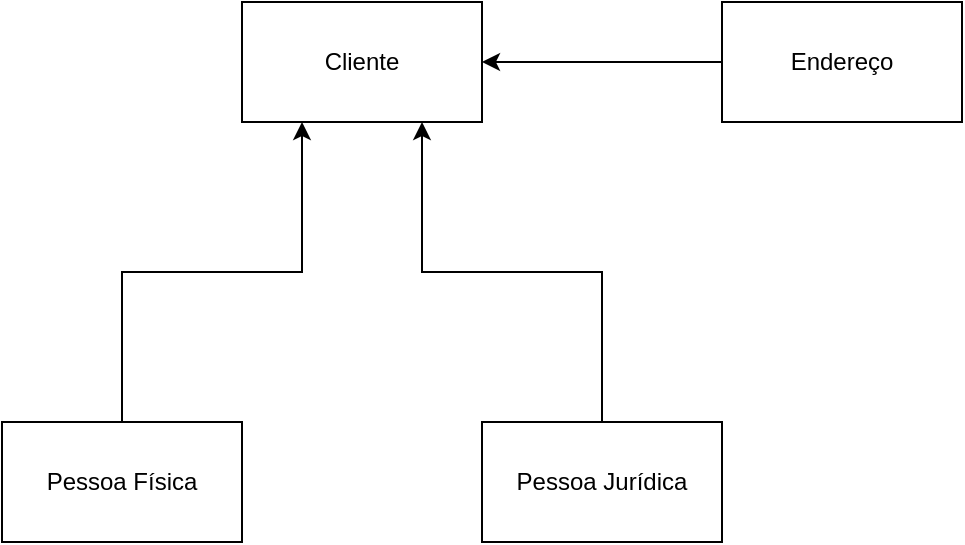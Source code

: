 <mxfile version="26.1.1">
  <diagram name="Domain" id="n9TnFoyhDSMAKVt4e_JT">
    <mxGraphModel dx="1115" dy="669" grid="1" gridSize="10" guides="1" tooltips="1" connect="1" arrows="1" fold="1" page="1" pageScale="1" pageWidth="1654" pageHeight="2336" math="0" shadow="0">
      <root>
        <mxCell id="0" />
        <mxCell id="1" parent="0" />
        <mxCell id="quaU6f-oFL5zI1lORNeQ-1" value="Cliente" style="rounded=0;whiteSpace=wrap;html=1;" vertex="1" parent="1">
          <mxGeometry x="490" y="120" width="120" height="60" as="geometry" />
        </mxCell>
        <mxCell id="quaU6f-oFL5zI1lORNeQ-7" style="edgeStyle=orthogonalEdgeStyle;rounded=0;orthogonalLoop=1;jettySize=auto;html=1;entryX=0.25;entryY=1;entryDx=0;entryDy=0;" edge="1" parent="1" source="quaU6f-oFL5zI1lORNeQ-2" target="quaU6f-oFL5zI1lORNeQ-1">
          <mxGeometry relative="1" as="geometry" />
        </mxCell>
        <mxCell id="quaU6f-oFL5zI1lORNeQ-2" value="Pessoa Física" style="rounded=0;whiteSpace=wrap;html=1;" vertex="1" parent="1">
          <mxGeometry x="370" y="330" width="120" height="60" as="geometry" />
        </mxCell>
        <mxCell id="quaU6f-oFL5zI1lORNeQ-6" style="edgeStyle=orthogonalEdgeStyle;rounded=0;orthogonalLoop=1;jettySize=auto;html=1;entryX=0.75;entryY=1;entryDx=0;entryDy=0;" edge="1" parent="1" source="quaU6f-oFL5zI1lORNeQ-3" target="quaU6f-oFL5zI1lORNeQ-1">
          <mxGeometry relative="1" as="geometry" />
        </mxCell>
        <mxCell id="quaU6f-oFL5zI1lORNeQ-3" value="Pessoa Jurídica" style="rounded=0;whiteSpace=wrap;html=1;" vertex="1" parent="1">
          <mxGeometry x="610" y="330" width="120" height="60" as="geometry" />
        </mxCell>
        <mxCell id="quaU6f-oFL5zI1lORNeQ-5" style="edgeStyle=orthogonalEdgeStyle;rounded=0;orthogonalLoop=1;jettySize=auto;html=1;exitX=0;exitY=0.5;exitDx=0;exitDy=0;entryX=1;entryY=0.5;entryDx=0;entryDy=0;" edge="1" parent="1" source="quaU6f-oFL5zI1lORNeQ-4" target="quaU6f-oFL5zI1lORNeQ-1">
          <mxGeometry relative="1" as="geometry" />
        </mxCell>
        <mxCell id="quaU6f-oFL5zI1lORNeQ-4" value="Endereço" style="rounded=0;whiteSpace=wrap;html=1;" vertex="1" parent="1">
          <mxGeometry x="730" y="120" width="120" height="60" as="geometry" />
        </mxCell>
      </root>
    </mxGraphModel>
  </diagram>
</mxfile>
